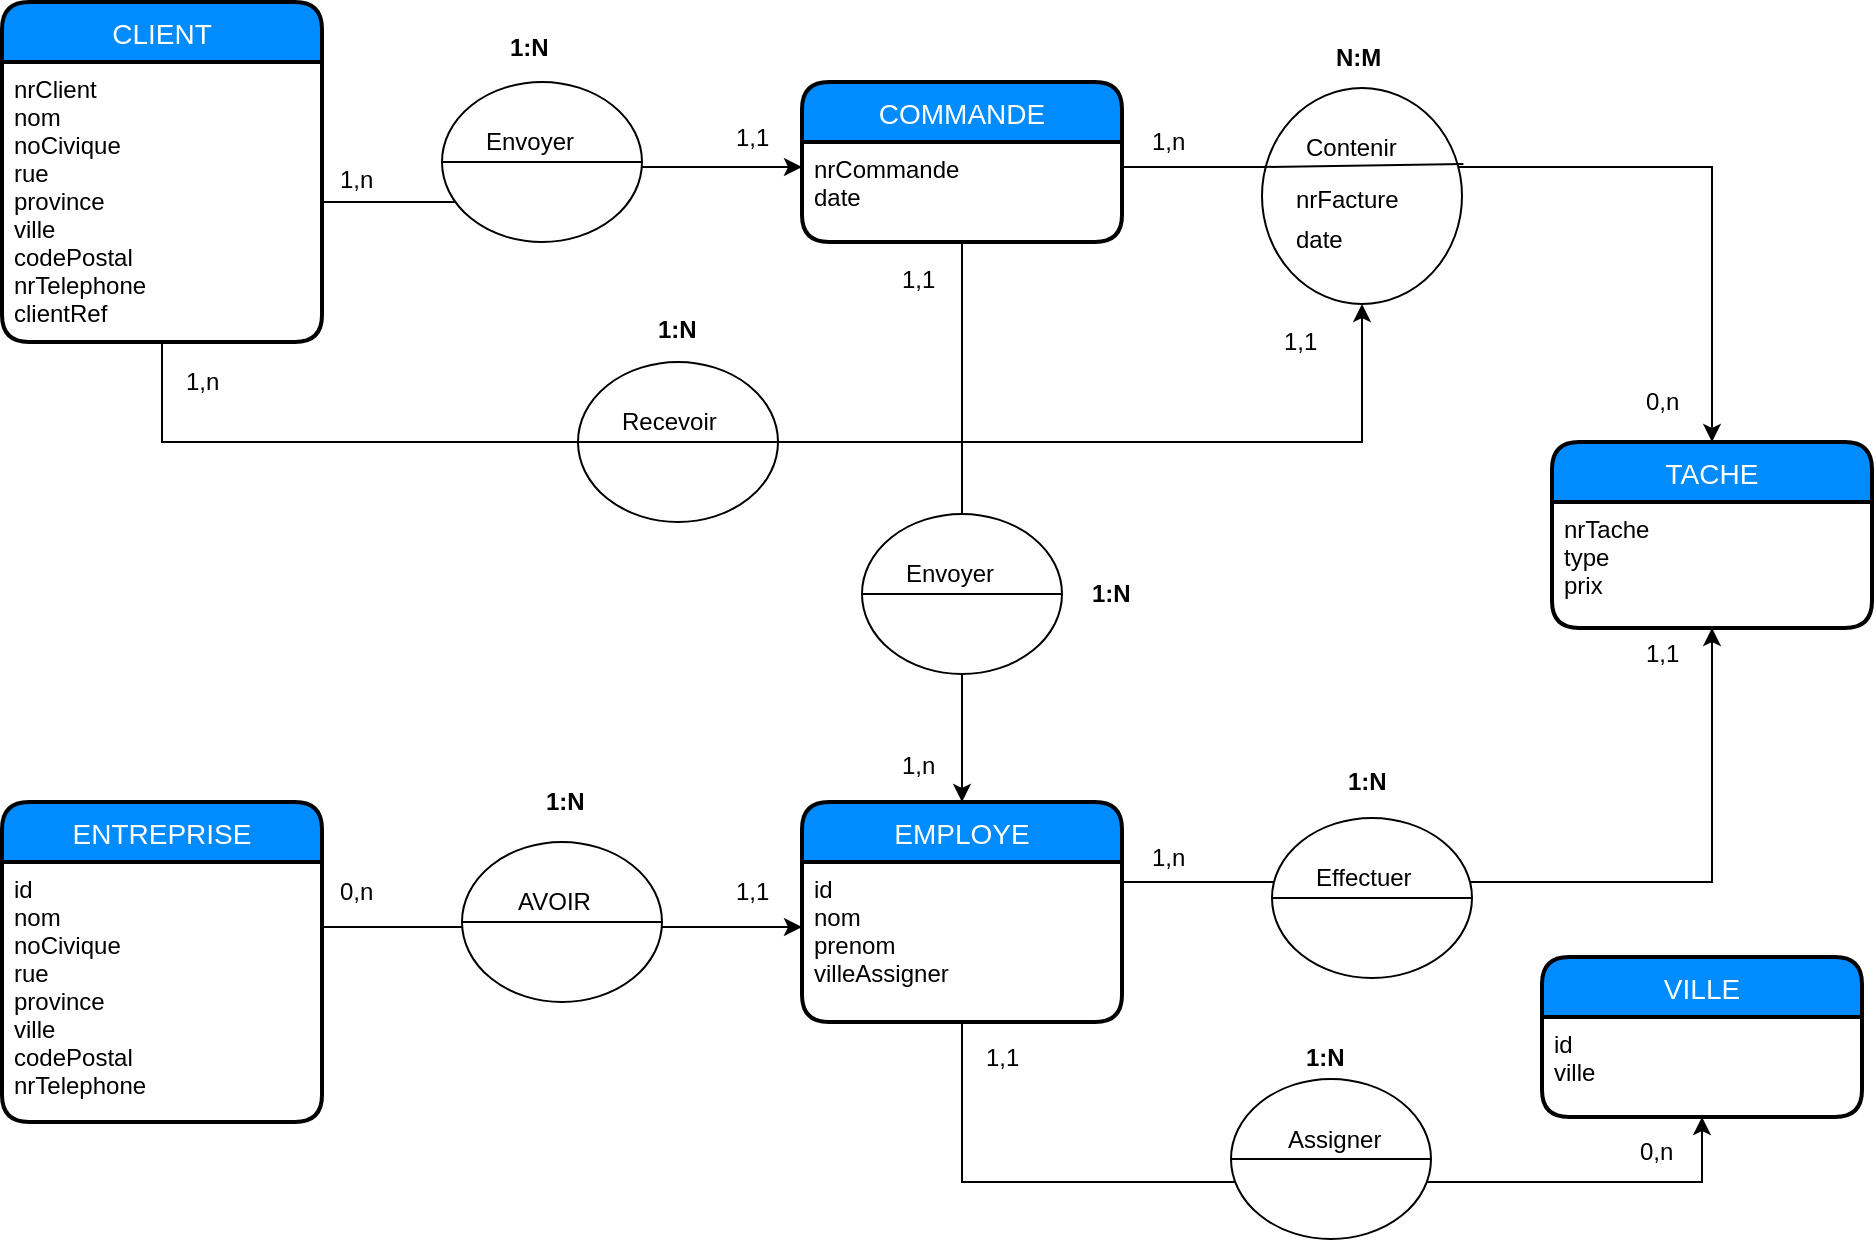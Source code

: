 <mxfile version="10.6.0" type="device"><diagram id="T_zAXi7uuFkTysYvfPmL" name="Page-1"><mxGraphModel dx="954" dy="1646" grid="1" gridSize="10" guides="1" tooltips="1" connect="1" arrows="1" fold="1" page="1" pageScale="1" pageWidth="1169" pageHeight="827" math="0" shadow="0"><root><mxCell id="0"/><mxCell id="1" parent="0"/><mxCell id="ab-CMc4H7GFKw5WpnzPY-1" value="CLIENT" style="swimlane;childLayout=stackLayout;horizontal=1;startSize=30;horizontalStack=0;fillColor=#008cff;fontColor=#FFFFFF;rounded=1;fontSize=14;fontStyle=0;strokeWidth=2;resizeParent=0;resizeLast=1;shadow=0;dashed=0;align=center;" vertex="1" parent="1"><mxGeometry x="40" y="-760" width="160" height="170" as="geometry"/></mxCell><mxCell id="ab-CMc4H7GFKw5WpnzPY-2" value="nrClient&#10;nom&#10;noCivique&#10;rue&#10;province&#10;ville&#10;codePostal&#10;nrTelephone&#10;clientRef&#10;" style="align=left;strokeColor=none;fillColor=none;spacingLeft=4;fontSize=12;verticalAlign=top;resizable=0;rotatable=0;part=1;fontStyle=0" vertex="1" parent="ab-CMc4H7GFKw5WpnzPY-1"><mxGeometry y="30" width="160" height="140" as="geometry"/></mxCell><mxCell id="ab-CMc4H7GFKw5WpnzPY-3" value="EMPLOYE" style="swimlane;childLayout=stackLayout;horizontal=1;startSize=30;horizontalStack=0;fillColor=#008cff;fontColor=#FFFFFF;rounded=1;fontSize=14;fontStyle=0;strokeWidth=2;resizeParent=0;resizeLast=1;shadow=0;dashed=0;align=center;" vertex="1" parent="1"><mxGeometry x="440" y="-360" width="160" height="110" as="geometry"/></mxCell><mxCell id="ab-CMc4H7GFKw5WpnzPY-4" value="id&#10;nom&#10;prenom&#10;villeAssigner&#10;" style="align=left;strokeColor=none;fillColor=none;spacingLeft=4;fontSize=12;verticalAlign=top;resizable=0;rotatable=0;part=1;" vertex="1" parent="ab-CMc4H7GFKw5WpnzPY-3"><mxGeometry y="30" width="160" height="80" as="geometry"/></mxCell><mxCell id="ab-CMc4H7GFKw5WpnzPY-5" value="COMMANDE" style="swimlane;childLayout=stackLayout;horizontal=1;startSize=30;horizontalStack=0;fillColor=#008cff;fontColor=#FFFFFF;rounded=1;fontSize=14;fontStyle=0;strokeWidth=2;resizeParent=0;resizeLast=1;shadow=0;dashed=0;align=center;" vertex="1" parent="1"><mxGeometry x="440" y="-720" width="160" height="80" as="geometry"/></mxCell><mxCell id="ab-CMc4H7GFKw5WpnzPY-6" value="nrCommande&#10;date&#10;" style="align=left;strokeColor=none;fillColor=none;spacingLeft=4;fontSize=12;verticalAlign=top;resizable=0;rotatable=0;part=1;" vertex="1" parent="ab-CMc4H7GFKw5WpnzPY-5"><mxGeometry y="30" width="160" height="50" as="geometry"/></mxCell><mxCell id="ab-CMc4H7GFKw5WpnzPY-7" value="TACHE" style="swimlane;childLayout=stackLayout;horizontal=1;startSize=30;horizontalStack=0;fillColor=#008cff;fontColor=#FFFFFF;rounded=1;fontSize=14;fontStyle=0;strokeWidth=2;resizeParent=0;resizeLast=1;shadow=0;dashed=0;align=center;" vertex="1" parent="1"><mxGeometry x="815" y="-540" width="160" height="93" as="geometry"/></mxCell><mxCell id="ab-CMc4H7GFKw5WpnzPY-8" value="nrTache&#10;type&#10;prix&#10;" style="align=left;strokeColor=none;fillColor=none;spacingLeft=4;fontSize=12;verticalAlign=top;resizable=0;rotatable=0;part=1;" vertex="1" parent="ab-CMc4H7GFKw5WpnzPY-7"><mxGeometry y="30" width="160" height="63" as="geometry"/></mxCell><mxCell id="ab-CMc4H7GFKw5WpnzPY-9" value="VILLE" style="swimlane;childLayout=stackLayout;horizontal=1;startSize=30;horizontalStack=0;fillColor=#008cff;fontColor=#FFFFFF;rounded=1;fontSize=14;fontStyle=0;strokeWidth=2;resizeParent=0;resizeLast=1;shadow=0;dashed=0;align=center;" vertex="1" parent="1"><mxGeometry x="810" y="-282.5" width="160" height="80" as="geometry"/></mxCell><mxCell id="ab-CMc4H7GFKw5WpnzPY-10" value="id&#10;ville&#10;" style="align=left;strokeColor=none;fillColor=none;spacingLeft=4;fontSize=12;verticalAlign=top;resizable=0;rotatable=0;part=1;" vertex="1" parent="ab-CMc4H7GFKw5WpnzPY-9"><mxGeometry y="30" width="160" height="50" as="geometry"/></mxCell><mxCell id="ab-CMc4H7GFKw5WpnzPY-14" value="ENTREPRISE" style="swimlane;childLayout=stackLayout;horizontal=1;startSize=30;horizontalStack=0;fillColor=#008cff;fontColor=#FFFFFF;rounded=1;fontSize=14;fontStyle=0;strokeWidth=2;resizeParent=0;resizeLast=1;shadow=0;dashed=0;align=center;" vertex="1" parent="1"><mxGeometry x="40" y="-360" width="160" height="160" as="geometry"/></mxCell><mxCell id="ab-CMc4H7GFKw5WpnzPY-15" value="id&#10;nom&#10;noCivique&#10;rue&#10;province&#10;ville&#10;codePostal&#10;nrTelephone&#10;" style="align=left;strokeColor=none;fillColor=none;spacingLeft=4;fontSize=12;verticalAlign=top;resizable=0;rotatable=0;part=1;fontStyle=0" vertex="1" parent="ab-CMc4H7GFKw5WpnzPY-14"><mxGeometry y="30" width="160" height="130" as="geometry"/></mxCell><mxCell id="ab-CMc4H7GFKw5WpnzPY-30" style="edgeStyle=orthogonalEdgeStyle;rounded=0;orthogonalLoop=1;jettySize=auto;html=1;exitX=1;exitY=0.5;exitDx=0;exitDy=0;entryX=0;entryY=0.25;entryDx=0;entryDy=0;" edge="1" parent="1" source="ab-CMc4H7GFKw5WpnzPY-2" target="ab-CMc4H7GFKw5WpnzPY-6"><mxGeometry relative="1" as="geometry"/></mxCell><mxCell id="ab-CMc4H7GFKw5WpnzPY-20" value="" style="ellipse;whiteSpace=wrap;html=1;" vertex="1" parent="1"><mxGeometry x="260" y="-720" width="100" height="80" as="geometry"/></mxCell><mxCell id="ab-CMc4H7GFKw5WpnzPY-21" value="Envoyer" style="text;html=1;resizable=0;points=[];autosize=1;align=left;verticalAlign=top;spacingTop=-4;" vertex="1" parent="1"><mxGeometry x="280" y="-700" width="60" height="20" as="geometry"/></mxCell><mxCell id="ab-CMc4H7GFKw5WpnzPY-22" value="" style="endArrow=none;html=1;entryX=1;entryY=0.5;entryDx=0;entryDy=0;" edge="1" parent="1" target="ab-CMc4H7GFKw5WpnzPY-20"><mxGeometry width="50" height="50" relative="1" as="geometry"><mxPoint x="260" y="-680" as="sourcePoint"/><mxPoint x="330" y="-680" as="targetPoint"/></mxGeometry></mxCell><mxCell id="ab-CMc4H7GFKw5WpnzPY-31" value="1,n" style="text;html=1;resizable=0;points=[];autosize=1;align=left;verticalAlign=top;spacingTop=-4;" vertex="1" parent="1"><mxGeometry x="207" y="-681" width="30" height="20" as="geometry"/></mxCell><mxCell id="ab-CMc4H7GFKw5WpnzPY-32" value="1,1" style="text;html=1;resizable=0;points=[];autosize=1;align=left;verticalAlign=top;spacingTop=-4;" vertex="1" parent="1"><mxGeometry x="405" y="-702.5" width="30" height="20" as="geometry"/></mxCell><mxCell id="ab-CMc4H7GFKw5WpnzPY-33" style="edgeStyle=orthogonalEdgeStyle;rounded=0;orthogonalLoop=1;jettySize=auto;html=1;exitX=1;exitY=0.25;exitDx=0;exitDy=0;entryX=0.5;entryY=0;entryDx=0;entryDy=0;" edge="1" parent="1" source="ab-CMc4H7GFKw5WpnzPY-6" target="ab-CMc4H7GFKw5WpnzPY-7"><mxGeometry relative="1" as="geometry"><mxPoint x="770" y="-520" as="targetPoint"/><Array as="points"><mxPoint x="895" y="-678"/></Array></mxGeometry></mxCell><mxCell id="ab-CMc4H7GFKw5WpnzPY-24" value="" style="ellipse;whiteSpace=wrap;html=1;" vertex="1" parent="1"><mxGeometry x="670" y="-717" width="100" height="108" as="geometry"/></mxCell><mxCell id="ab-CMc4H7GFKw5WpnzPY-25" value="Contenir" style="text;html=1;resizable=0;points=[];autosize=1;align=left;verticalAlign=top;spacingTop=-4;" vertex="1" parent="1"><mxGeometry x="690" y="-697.5" width="60" height="20" as="geometry"/></mxCell><mxCell id="ab-CMc4H7GFKw5WpnzPY-26" value="" style="endArrow=none;html=1;entryX=1.007;entryY=0.352;entryDx=0;entryDy=0;entryPerimeter=0;" edge="1" parent="1" target="ab-CMc4H7GFKw5WpnzPY-24"><mxGeometry width="50" height="50" relative="1" as="geometry"><mxPoint x="670" y="-677.5" as="sourcePoint"/><mxPoint x="740" y="-677.5" as="targetPoint"/></mxGeometry></mxCell><mxCell id="ab-CMc4H7GFKw5WpnzPY-34" value="1,n" style="text;html=1;resizable=0;points=[];autosize=1;align=left;verticalAlign=top;spacingTop=-4;" vertex="1" parent="1"><mxGeometry x="613" y="-700" width="30" height="20" as="geometry"/></mxCell><mxCell id="ab-CMc4H7GFKw5WpnzPY-35" value="0,n" style="text;html=1;resizable=0;points=[];autosize=1;align=left;verticalAlign=top;spacingTop=-4;" vertex="1" parent="1"><mxGeometry x="860" y="-570" width="30" height="20" as="geometry"/></mxCell><mxCell id="ab-CMc4H7GFKw5WpnzPY-36" value="nrFacture&lt;br&gt;" style="text;html=1;resizable=0;points=[];autosize=1;align=left;verticalAlign=top;spacingTop=-4;" vertex="1" parent="1"><mxGeometry x="685" y="-671" width="70" height="20" as="geometry"/></mxCell><mxCell id="ab-CMc4H7GFKw5WpnzPY-42" value="date" style="text;html=1;resizable=0;points=[];autosize=1;align=left;verticalAlign=top;spacingTop=-4;" vertex="1" parent="1"><mxGeometry x="685" y="-651" width="40" height="20" as="geometry"/></mxCell><mxCell id="ab-CMc4H7GFKw5WpnzPY-45" style="edgeStyle=elbowEdgeStyle;rounded=0;orthogonalLoop=1;jettySize=auto;html=1;exitX=0.5;exitY=1;exitDx=0;exitDy=0;elbow=vertical;entryX=0.5;entryY=1;entryDx=0;entryDy=0;" edge="1" parent="1" source="ab-CMc4H7GFKw5WpnzPY-2" target="ab-CMc4H7GFKw5WpnzPY-24"><mxGeometry relative="1" as="geometry"><mxPoint x="730" y="-480" as="targetPoint"/><Array as="points"><mxPoint x="290" y="-540"/><mxPoint x="420" y="-520"/></Array></mxGeometry></mxCell><mxCell id="ab-CMc4H7GFKw5WpnzPY-27" value="" style="ellipse;whiteSpace=wrap;html=1;" vertex="1" parent="1"><mxGeometry x="328" y="-580" width="100" height="80" as="geometry"/></mxCell><mxCell id="ab-CMc4H7GFKw5WpnzPY-28" value="Recevoir" style="text;html=1;resizable=0;points=[];autosize=1;align=left;verticalAlign=top;spacingTop=-4;" vertex="1" parent="1"><mxGeometry x="348" y="-560" width="60" height="20" as="geometry"/></mxCell><mxCell id="ab-CMc4H7GFKw5WpnzPY-29" value="" style="endArrow=none;html=1;entryX=1;entryY=0.5;entryDx=0;entryDy=0;" edge="1" parent="1" target="ab-CMc4H7GFKw5WpnzPY-27"><mxGeometry width="50" height="50" relative="1" as="geometry"><mxPoint x="328.0" y="-540" as="sourcePoint"/><mxPoint x="398" y="-540" as="targetPoint"/></mxGeometry></mxCell><mxCell id="ab-CMc4H7GFKw5WpnzPY-46" value="1,n" style="text;html=1;resizable=0;points=[];autosize=1;align=left;verticalAlign=top;spacingTop=-4;" vertex="1" parent="1"><mxGeometry x="130" y="-580" width="30" height="20" as="geometry"/></mxCell><mxCell id="ab-CMc4H7GFKw5WpnzPY-47" value="1,1" style="text;html=1;resizable=0;points=[];autosize=1;align=left;verticalAlign=top;spacingTop=-4;" vertex="1" parent="1"><mxGeometry x="679" y="-600" width="30" height="20" as="geometry"/></mxCell><mxCell id="ab-CMc4H7GFKw5WpnzPY-48" value="1:N" style="text;html=1;resizable=0;points=[];autosize=1;align=left;verticalAlign=top;spacingTop=-4;fontStyle=1" vertex="1" parent="1"><mxGeometry x="292" y="-747" width="30" height="20" as="geometry"/></mxCell><mxCell id="ab-CMc4H7GFKw5WpnzPY-49" value="N:M" style="text;html=1;resizable=0;points=[];autosize=1;align=left;verticalAlign=top;spacingTop=-4;fontStyle=1" vertex="1" parent="1"><mxGeometry x="705" y="-742" width="40" height="20" as="geometry"/></mxCell><mxCell id="ab-CMc4H7GFKw5WpnzPY-50" value="1:N" style="text;html=1;resizable=0;points=[];autosize=1;align=left;verticalAlign=top;spacingTop=-4;fontStyle=1" vertex="1" parent="1"><mxGeometry x="366" y="-606" width="30" height="20" as="geometry"/></mxCell><mxCell id="ab-CMc4H7GFKw5WpnzPY-52" style="edgeStyle=elbowEdgeStyle;rounded=0;orthogonalLoop=1;jettySize=auto;elbow=vertical;html=1;exitX=1;exitY=0.25;exitDx=0;exitDy=0;" edge="1" parent="1" source="ab-CMc4H7GFKw5WpnzPY-15" target="ab-CMc4H7GFKw5WpnzPY-4"><mxGeometry relative="1" as="geometry"/></mxCell><mxCell id="ab-CMc4H7GFKw5WpnzPY-53" value="" style="ellipse;whiteSpace=wrap;html=1;" vertex="1" parent="1"><mxGeometry x="270" y="-340" width="100" height="80" as="geometry"/></mxCell><mxCell id="ab-CMc4H7GFKw5WpnzPY-54" value="AVOIR" style="text;html=1;resizable=0;points=[];autosize=1;align=left;verticalAlign=top;spacingTop=-4;" vertex="1" parent="1"><mxGeometry x="296" y="-320" width="50" height="20" as="geometry"/></mxCell><mxCell id="ab-CMc4H7GFKw5WpnzPY-55" value="" style="endArrow=none;html=1;entryX=1;entryY=0.5;entryDx=0;entryDy=0;" edge="1" parent="1" target="ab-CMc4H7GFKw5WpnzPY-53"><mxGeometry width="50" height="50" relative="1" as="geometry"><mxPoint x="270.0" y="-300" as="sourcePoint"/><mxPoint x="340" y="-300" as="targetPoint"/></mxGeometry></mxCell><mxCell id="ab-CMc4H7GFKw5WpnzPY-56" value="0,n" style="text;html=1;resizable=0;points=[];autosize=1;align=left;verticalAlign=top;spacingTop=-4;" vertex="1" parent="1"><mxGeometry x="207" y="-325" width="30" height="20" as="geometry"/></mxCell><mxCell id="ab-CMc4H7GFKw5WpnzPY-57" value="1,1" style="text;html=1;resizable=0;points=[];autosize=1;align=left;verticalAlign=top;spacingTop=-4;" vertex="1" parent="1"><mxGeometry x="405" y="-325" width="30" height="20" as="geometry"/></mxCell><mxCell id="ab-CMc4H7GFKw5WpnzPY-58" value="1:N" style="text;html=1;resizable=0;points=[];autosize=1;align=left;verticalAlign=top;spacingTop=-4;fontStyle=1" vertex="1" parent="1"><mxGeometry x="310" y="-370" width="30" height="20" as="geometry"/></mxCell><mxCell id="ab-CMc4H7GFKw5WpnzPY-62" style="edgeStyle=elbowEdgeStyle;rounded=0;orthogonalLoop=1;jettySize=auto;elbow=vertical;html=1;entryX=0.5;entryY=1;entryDx=0;entryDy=0;" edge="1" parent="1" target="ab-CMc4H7GFKw5WpnzPY-8"><mxGeometry relative="1" as="geometry"><mxPoint x="600" y="-320" as="sourcePoint"/><Array as="points"><mxPoint x="750" y="-320"/><mxPoint x="750" y="-300"/></Array></mxGeometry></mxCell><mxCell id="ab-CMc4H7GFKw5WpnzPY-59" value="" style="ellipse;whiteSpace=wrap;html=1;" vertex="1" parent="1"><mxGeometry x="675" y="-352" width="100" height="80" as="geometry"/></mxCell><mxCell id="ab-CMc4H7GFKw5WpnzPY-60" value="Effectuer" style="text;html=1;resizable=0;points=[];autosize=1;align=left;verticalAlign=top;spacingTop=-4;" vertex="1" parent="1"><mxGeometry x="695" y="-332" width="60" height="20" as="geometry"/></mxCell><mxCell id="ab-CMc4H7GFKw5WpnzPY-61" value="" style="endArrow=none;html=1;entryX=1;entryY=0.5;entryDx=0;entryDy=0;" edge="1" parent="1" target="ab-CMc4H7GFKw5WpnzPY-59"><mxGeometry width="50" height="50" relative="1" as="geometry"><mxPoint x="675.0" y="-312" as="sourcePoint"/><mxPoint x="745" y="-312" as="targetPoint"/></mxGeometry></mxCell><mxCell id="ab-CMc4H7GFKw5WpnzPY-63" value="1,n" style="text;html=1;resizable=0;points=[];autosize=1;align=left;verticalAlign=top;spacingTop=-4;" vertex="1" parent="1"><mxGeometry x="613" y="-342" width="30" height="20" as="geometry"/></mxCell><mxCell id="ab-CMc4H7GFKw5WpnzPY-64" value="1:N" style="text;html=1;resizable=0;points=[];autosize=1;align=left;verticalAlign=top;spacingTop=-4;fontStyle=1" vertex="1" parent="1"><mxGeometry x="711" y="-380" width="30" height="20" as="geometry"/></mxCell><mxCell id="ab-CMc4H7GFKw5WpnzPY-65" value="1,1" style="text;html=1;resizable=0;points=[];autosize=1;align=left;verticalAlign=top;spacingTop=-4;" vertex="1" parent="1"><mxGeometry x="860" y="-444" width="30" height="20" as="geometry"/></mxCell><mxCell id="ab-CMc4H7GFKw5WpnzPY-66" style="edgeStyle=elbowEdgeStyle;rounded=0;orthogonalLoop=1;jettySize=auto;elbow=vertical;html=1;exitX=0.5;exitY=1;exitDx=0;exitDy=0;entryX=0.5;entryY=1;entryDx=0;entryDy=0;" edge="1" parent="1" source="ab-CMc4H7GFKw5WpnzPY-4" target="ab-CMc4H7GFKw5WpnzPY-10"><mxGeometry relative="1" as="geometry"><Array as="points"><mxPoint x="790" y="-170"/><mxPoint x="700" y="-190"/></Array></mxGeometry></mxCell><mxCell id="ab-CMc4H7GFKw5WpnzPY-67" value="" style="ellipse;whiteSpace=wrap;html=1;" vertex="1" parent="1"><mxGeometry x="654.5" y="-221.5" width="100" height="80" as="geometry"/></mxCell><mxCell id="ab-CMc4H7GFKw5WpnzPY-68" value="Assigner" style="text;html=1;resizable=0;points=[];autosize=1;align=left;verticalAlign=top;spacingTop=-4;" vertex="1" parent="1"><mxGeometry x="680.5" y="-201.5" width="60" height="20" as="geometry"/></mxCell><mxCell id="ab-CMc4H7GFKw5WpnzPY-69" value="" style="endArrow=none;html=1;entryX=1;entryY=0.5;entryDx=0;entryDy=0;" edge="1" parent="1" target="ab-CMc4H7GFKw5WpnzPY-67"><mxGeometry width="50" height="50" relative="1" as="geometry"><mxPoint x="654.5" y="-181.5" as="sourcePoint"/><mxPoint x="724.5" y="-181.5" as="targetPoint"/></mxGeometry></mxCell><mxCell id="ab-CMc4H7GFKw5WpnzPY-70" value="1,1" style="text;html=1;resizable=0;points=[];autosize=1;align=left;verticalAlign=top;spacingTop=-4;" vertex="1" parent="1"><mxGeometry x="530" y="-242.5" width="30" height="20" as="geometry"/></mxCell><mxCell id="ab-CMc4H7GFKw5WpnzPY-71" value="0,n" style="text;html=1;resizable=0;points=[];autosize=1;align=left;verticalAlign=top;spacingTop=-4;" vertex="1" parent="1"><mxGeometry x="857" y="-195.5" width="30" height="20" as="geometry"/></mxCell><mxCell id="ab-CMc4H7GFKw5WpnzPY-72" value="1:N" style="text;html=1;resizable=0;points=[];autosize=1;align=left;verticalAlign=top;spacingTop=-4;fontStyle=1" vertex="1" parent="1"><mxGeometry x="689.5" y="-242.5" width="30" height="20" as="geometry"/></mxCell><mxCell id="ab-CMc4H7GFKw5WpnzPY-77" value="1,n" style="text;html=1;resizable=0;points=[];autosize=1;align=left;verticalAlign=top;spacingTop=-4;" vertex="1" parent="1"><mxGeometry x="488" y="-388" width="30" height="20" as="geometry"/></mxCell><mxCell id="ab-CMc4H7GFKw5WpnzPY-78" value="1,1" style="text;html=1;resizable=0;points=[];autosize=1;align=left;verticalAlign=top;spacingTop=-4;" vertex="1" parent="1"><mxGeometry x="488" y="-631" width="30" height="20" as="geometry"/></mxCell><mxCell id="ab-CMc4H7GFKw5WpnzPY-79" value="1:N" style="text;html=1;resizable=0;points=[];autosize=1;align=left;verticalAlign=top;spacingTop=-4;fontStyle=1" vertex="1" parent="1"><mxGeometry x="583" y="-474" width="30" height="20" as="geometry"/></mxCell><mxCell id="ab-CMc4H7GFKw5WpnzPY-76" style="edgeStyle=elbowEdgeStyle;rounded=0;orthogonalLoop=1;jettySize=auto;elbow=vertical;html=1;exitX=0.5;exitY=1;exitDx=0;exitDy=0;entryX=0.5;entryY=0;entryDx=0;entryDy=0;" edge="1" parent="1" source="ab-CMc4H7GFKw5WpnzPY-6" target="ab-CMc4H7GFKw5WpnzPY-3"><mxGeometry relative="1" as="geometry"/></mxCell><mxCell id="ab-CMc4H7GFKw5WpnzPY-73" value="" style="ellipse;whiteSpace=wrap;html=1;" vertex="1" parent="1"><mxGeometry x="470" y="-504" width="100" height="80" as="geometry"/></mxCell><mxCell id="ab-CMc4H7GFKw5WpnzPY-74" value="Envoyer" style="text;html=1;resizable=0;points=[];autosize=1;align=left;verticalAlign=top;spacingTop=-4;" vertex="1" parent="1"><mxGeometry x="490" y="-484" width="60" height="20" as="geometry"/></mxCell><mxCell id="ab-CMc4H7GFKw5WpnzPY-75" value="" style="endArrow=none;html=1;entryX=1;entryY=0.5;entryDx=0;entryDy=0;" edge="1" parent="1" target="ab-CMc4H7GFKw5WpnzPY-73"><mxGeometry width="50" height="50" relative="1" as="geometry"><mxPoint x="470.0" y="-464" as="sourcePoint"/><mxPoint x="540" y="-464" as="targetPoint"/></mxGeometry></mxCell></root></mxGraphModel></diagram></mxfile>